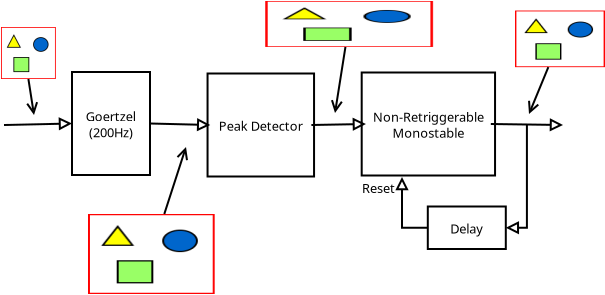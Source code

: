 <?xml version="1.0" encoding="UTF-8"?>
<dia:diagram xmlns:dia="http://www.lysator.liu.se/~alla/dia/">
  <dia:layer name="Background" visible="true" active="true">
    <dia:object type="Flowchart - Box" version="0" id="O0">
      <dia:attribute name="obj_pos">
        <dia:point val="8.7,9.5"/>
      </dia:attribute>
      <dia:attribute name="obj_bb">
        <dia:rectangle val="8.65,9.45;12.65,14.7"/>
      </dia:attribute>
      <dia:attribute name="elem_corner">
        <dia:point val="8.7,9.5"/>
      </dia:attribute>
      <dia:attribute name="elem_width">
        <dia:real val="3.9"/>
      </dia:attribute>
      <dia:attribute name="elem_height">
        <dia:real val="5.15"/>
      </dia:attribute>
      <dia:attribute name="show_background">
        <dia:boolean val="true"/>
      </dia:attribute>
      <dia:attribute name="padding">
        <dia:real val="0.5"/>
      </dia:attribute>
      <dia:attribute name="text">
        <dia:composite type="text">
          <dia:attribute name="string">
            <dia:string>#Goertzel
(200Hz)#</dia:string>
          </dia:attribute>
          <dia:attribute name="font">
            <dia:font family="sans" style="0" name="Helvetica"/>
          </dia:attribute>
          <dia:attribute name="height">
            <dia:real val="0.8"/>
          </dia:attribute>
          <dia:attribute name="pos">
            <dia:point val="10.65,11.915"/>
          </dia:attribute>
          <dia:attribute name="color">
            <dia:color val="#000000"/>
          </dia:attribute>
          <dia:attribute name="alignment">
            <dia:enum val="1"/>
          </dia:attribute>
        </dia:composite>
      </dia:attribute>
    </dia:object>
    <dia:object type="Flowchart - Box" version="0" id="O1">
      <dia:attribute name="obj_pos">
        <dia:point val="15.611,9.575"/>
      </dia:attribute>
      <dia:attribute name="obj_bb">
        <dia:rectangle val="15.561,9.525;20.719,14.775"/>
      </dia:attribute>
      <dia:attribute name="elem_corner">
        <dia:point val="15.611,9.575"/>
      </dia:attribute>
      <dia:attribute name="elem_width">
        <dia:real val="5.058"/>
      </dia:attribute>
      <dia:attribute name="elem_height">
        <dia:real val="5.15"/>
      </dia:attribute>
      <dia:attribute name="show_background">
        <dia:boolean val="true"/>
      </dia:attribute>
      <dia:attribute name="padding">
        <dia:real val="0.5"/>
      </dia:attribute>
      <dia:attribute name="text">
        <dia:composite type="text">
          <dia:attribute name="string">
            <dia:string>#Peak Detector#</dia:string>
          </dia:attribute>
          <dia:attribute name="font">
            <dia:font family="sans" style="0" name="Helvetica"/>
          </dia:attribute>
          <dia:attribute name="height">
            <dia:real val="0.8"/>
          </dia:attribute>
          <dia:attribute name="pos">
            <dia:point val="18.14,12.39"/>
          </dia:attribute>
          <dia:attribute name="color">
            <dia:color val="#000000"/>
          </dia:attribute>
          <dia:attribute name="alignment">
            <dia:enum val="1"/>
          </dia:attribute>
        </dia:composite>
      </dia:attribute>
    </dia:object>
    <dia:object type="Flowchart - Box" version="0" id="O2">
      <dia:attribute name="obj_pos">
        <dia:point val="23.396,9.525"/>
      </dia:attribute>
      <dia:attribute name="obj_bb">
        <dia:rectangle val="23.346,9.475;29.691,14.725"/>
      </dia:attribute>
      <dia:attribute name="elem_corner">
        <dia:point val="23.396,9.525"/>
      </dia:attribute>
      <dia:attribute name="elem_width">
        <dia:real val="6.245"/>
      </dia:attribute>
      <dia:attribute name="elem_height">
        <dia:real val="5.15"/>
      </dia:attribute>
      <dia:attribute name="show_background">
        <dia:boolean val="true"/>
      </dia:attribute>
      <dia:attribute name="padding">
        <dia:real val="0.5"/>
      </dia:attribute>
      <dia:attribute name="text">
        <dia:composite type="text">
          <dia:attribute name="string">
            <dia:string>#Non-Retriggerable
Monostable#</dia:string>
          </dia:attribute>
          <dia:attribute name="font">
            <dia:font family="sans" style="0" name="Helvetica"/>
          </dia:attribute>
          <dia:attribute name="height">
            <dia:real val="0.8"/>
          </dia:attribute>
          <dia:attribute name="pos">
            <dia:point val="26.519,11.94"/>
          </dia:attribute>
          <dia:attribute name="color">
            <dia:color val="#000000"/>
          </dia:attribute>
          <dia:attribute name="alignment">
            <dia:enum val="1"/>
          </dia:attribute>
        </dia:composite>
      </dia:attribute>
    </dia:object>
    <dia:object type="Standard - Line" version="0" id="O3">
      <dia:attribute name="obj_pos">
        <dia:point val="12.6,12.075"/>
      </dia:attribute>
      <dia:attribute name="obj_bb">
        <dia:rectangle val="12.549,11.806;15.723,12.467"/>
      </dia:attribute>
      <dia:attribute name="conn_endpoints">
        <dia:point val="12.6,12.075"/>
        <dia:point val="15.611,12.15"/>
      </dia:attribute>
      <dia:attribute name="numcp">
        <dia:int val="1"/>
      </dia:attribute>
      <dia:attribute name="end_arrow">
        <dia:enum val="12"/>
      </dia:attribute>
      <dia:attribute name="end_arrow_length">
        <dia:real val="0.5"/>
      </dia:attribute>
      <dia:attribute name="end_arrow_width">
        <dia:real val="0.5"/>
      </dia:attribute>
      <dia:connections>
        <dia:connection handle="0" to="O0" connection="8"/>
        <dia:connection handle="1" to="O1" connection="7"/>
      </dia:connections>
    </dia:object>
    <dia:object type="Standard - Line" version="0" id="O4">
      <dia:attribute name="obj_pos">
        <dia:point val="20.669,12.15"/>
      </dia:attribute>
      <dia:attribute name="obj_bb">
        <dia:rectangle val="20.618,11.779;23.508,12.441"/>
      </dia:attribute>
      <dia:attribute name="conn_endpoints">
        <dia:point val="20.669,12.15"/>
        <dia:point val="23.396,12.1"/>
      </dia:attribute>
      <dia:attribute name="numcp">
        <dia:int val="1"/>
      </dia:attribute>
      <dia:attribute name="end_arrow">
        <dia:enum val="12"/>
      </dia:attribute>
      <dia:attribute name="end_arrow_length">
        <dia:real val="0.5"/>
      </dia:attribute>
      <dia:attribute name="end_arrow_width">
        <dia:real val="0.5"/>
      </dia:attribute>
      <dia:connections>
        <dia:connection handle="0" to="O1" connection="8"/>
        <dia:connection handle="1" to="O2" connection="7"/>
      </dia:connections>
    </dia:object>
    <dia:object type="Standard - Line" version="0" id="O5">
      <dia:attribute name="obj_pos">
        <dia:point val="29.641,12.1"/>
      </dia:attribute>
      <dia:attribute name="obj_bb">
        <dia:rectangle val="29.591,11.812;33.362,12.473"/>
      </dia:attribute>
      <dia:attribute name="conn_endpoints">
        <dia:point val="29.641,12.1"/>
        <dia:point val="33.25,12.15"/>
      </dia:attribute>
      <dia:attribute name="numcp">
        <dia:int val="1"/>
      </dia:attribute>
      <dia:attribute name="end_arrow">
        <dia:enum val="12"/>
      </dia:attribute>
      <dia:attribute name="end_arrow_length">
        <dia:real val="0.5"/>
      </dia:attribute>
      <dia:attribute name="end_arrow_width">
        <dia:real val="0.5"/>
      </dia:attribute>
      <dia:connections>
        <dia:connection handle="0" to="O2" connection="8"/>
      </dia:connections>
    </dia:object>
    <dia:object type="Standard - Line" version="0" id="O6">
      <dia:attribute name="obj_pos">
        <dia:point val="5.3,12.15"/>
      </dia:attribute>
      <dia:attribute name="obj_bb">
        <dia:rectangle val="5.249,11.756;8.812,12.418"/>
      </dia:attribute>
      <dia:attribute name="conn_endpoints">
        <dia:point val="5.3,12.15"/>
        <dia:point val="8.7,12.075"/>
      </dia:attribute>
      <dia:attribute name="numcp">
        <dia:int val="1"/>
      </dia:attribute>
      <dia:attribute name="end_arrow">
        <dia:enum val="12"/>
      </dia:attribute>
      <dia:attribute name="end_arrow_length">
        <dia:real val="0.5"/>
      </dia:attribute>
      <dia:attribute name="end_arrow_width">
        <dia:real val="0.5"/>
      </dia:attribute>
      <dia:connections>
        <dia:connection handle="1" to="O0" connection="7"/>
      </dia:connections>
    </dia:object>
    <dia:object type="Flowchart - Box" version="0" id="O7">
      <dia:attribute name="obj_pos">
        <dia:point val="26.49,16.225"/>
      </dia:attribute>
      <dia:attribute name="obj_bb">
        <dia:rectangle val="26.44,16.175;30.44,18.4"/>
      </dia:attribute>
      <dia:attribute name="elem_corner">
        <dia:point val="26.49,16.225"/>
      </dia:attribute>
      <dia:attribute name="elem_width">
        <dia:real val="3.9"/>
      </dia:attribute>
      <dia:attribute name="elem_height">
        <dia:real val="2.125"/>
      </dia:attribute>
      <dia:attribute name="show_background">
        <dia:boolean val="true"/>
      </dia:attribute>
      <dia:attribute name="padding">
        <dia:real val="0.5"/>
      </dia:attribute>
      <dia:attribute name="text">
        <dia:composite type="text">
          <dia:attribute name="string">
            <dia:string>#Delay#</dia:string>
          </dia:attribute>
          <dia:attribute name="font">
            <dia:font family="sans" style="0" name="Helvetica"/>
          </dia:attribute>
          <dia:attribute name="height">
            <dia:real val="0.8"/>
          </dia:attribute>
          <dia:attribute name="pos">
            <dia:point val="28.44,17.527"/>
          </dia:attribute>
          <dia:attribute name="color">
            <dia:color val="#000000"/>
          </dia:attribute>
          <dia:attribute name="alignment">
            <dia:enum val="1"/>
          </dia:attribute>
        </dia:composite>
      </dia:attribute>
    </dia:object>
    <dia:object type="Standard - ZigZagLine" version="1" id="O8">
      <dia:attribute name="obj_pos">
        <dia:point val="30.39,17.288"/>
      </dia:attribute>
      <dia:attribute name="obj_bb">
        <dia:rectangle val="30.34,12.075;31.496,17.618"/>
      </dia:attribute>
      <dia:attribute name="orth_points">
        <dia:point val="30.39,17.288"/>
        <dia:point val="31.446,17.288"/>
        <dia:point val="31.446,12.125"/>
      </dia:attribute>
      <dia:attribute name="orth_orient">
        <dia:enum val="0"/>
        <dia:enum val="1"/>
      </dia:attribute>
      <dia:attribute name="autorouting">
        <dia:boolean val="true"/>
      </dia:attribute>
      <dia:attribute name="start_arrow">
        <dia:enum val="12"/>
      </dia:attribute>
      <dia:attribute name="start_arrow_length">
        <dia:real val="0.5"/>
      </dia:attribute>
      <dia:attribute name="start_arrow_width">
        <dia:real val="0.5"/>
      </dia:attribute>
      <dia:connections>
        <dia:connection handle="0" to="O7" connection="8"/>
        <dia:connection handle="1" to="O5" connection="0"/>
      </dia:connections>
    </dia:object>
    <dia:object type="Standard - ZigZagLine" version="1" id="O9">
      <dia:attribute name="obj_pos">
        <dia:point val="26.49,17.288"/>
      </dia:attribute>
      <dia:attribute name="obj_bb">
        <dia:rectangle val="24.869,14.638;26.54,17.337"/>
      </dia:attribute>
      <dia:attribute name="orth_points">
        <dia:point val="26.49,17.288"/>
        <dia:point val="25.2,17.288"/>
        <dia:point val="25.2,14.75"/>
      </dia:attribute>
      <dia:attribute name="orth_orient">
        <dia:enum val="0"/>
        <dia:enum val="1"/>
      </dia:attribute>
      <dia:attribute name="autorouting">
        <dia:boolean val="true"/>
      </dia:attribute>
      <dia:attribute name="end_arrow">
        <dia:enum val="12"/>
      </dia:attribute>
      <dia:attribute name="end_arrow_length">
        <dia:real val="0.5"/>
      </dia:attribute>
      <dia:attribute name="end_arrow_width">
        <dia:real val="0.5"/>
      </dia:attribute>
      <dia:connections>
        <dia:connection handle="0" to="O7" connection="7"/>
      </dia:connections>
    </dia:object>
    <dia:object type="Standard - Text" version="1" id="O10">
      <dia:attribute name="obj_pos">
        <dia:point val="23.2,15.55"/>
      </dia:attribute>
      <dia:attribute name="obj_bb">
        <dia:rectangle val="23.2,14.91;24.773,15.682"/>
      </dia:attribute>
      <dia:attribute name="text">
        <dia:composite type="text">
          <dia:attribute name="string">
            <dia:string>#Reset#</dia:string>
          </dia:attribute>
          <dia:attribute name="font">
            <dia:font family="sans" style="0" name="Helvetica"/>
          </dia:attribute>
          <dia:attribute name="height">
            <dia:real val="0.8"/>
          </dia:attribute>
          <dia:attribute name="pos">
            <dia:point val="23.2,15.55"/>
          </dia:attribute>
          <dia:attribute name="color">
            <dia:color val="#000000"/>
          </dia:attribute>
          <dia:attribute name="alignment">
            <dia:enum val="0"/>
          </dia:attribute>
        </dia:composite>
      </dia:attribute>
      <dia:attribute name="valign">
        <dia:enum val="3"/>
      </dia:attribute>
    </dia:object>
    <dia:object type="Standard - Image" version="0" id="O11">
      <dia:attribute name="obj_pos">
        <dia:point val="5.15,7.25"/>
      </dia:attribute>
      <dia:attribute name="obj_bb">
        <dia:rectangle val="5.1,7.2;7.941,9.9"/>
      </dia:attribute>
      <dia:attribute name="elem_corner">
        <dia:point val="5.15,7.25"/>
      </dia:attribute>
      <dia:attribute name="elem_width">
        <dia:real val="2.741"/>
      </dia:attribute>
      <dia:attribute name="elem_height">
        <dia:real val="2.6"/>
      </dia:attribute>
      <dia:attribute name="draw_border">
        <dia:boolean val="false"/>
      </dia:attribute>
      <dia:attribute name="keep_aspect">
        <dia:boolean val="true"/>
      </dia:attribute>
      <dia:attribute name="file">
        <dia:string>#C:\Users\nicola\Downloads\piano_notes.jpg#</dia:string>
      </dia:attribute>
    </dia:object>
    <dia:object type="Standard - Image" version="0" id="O12">
      <dia:attribute name="obj_pos">
        <dia:point val="9.5,16.6"/>
      </dia:attribute>
      <dia:attribute name="obj_bb">
        <dia:rectangle val="9.45,16.55;15.884,20.65"/>
      </dia:attribute>
      <dia:attribute name="elem_corner">
        <dia:point val="9.5,16.6"/>
      </dia:attribute>
      <dia:attribute name="elem_width">
        <dia:real val="6.334"/>
      </dia:attribute>
      <dia:attribute name="elem_height">
        <dia:real val="4"/>
      </dia:attribute>
      <dia:attribute name="draw_border">
        <dia:boolean val="false"/>
      </dia:attribute>
      <dia:attribute name="keep_aspect">
        <dia:boolean val="true"/>
      </dia:attribute>
      <dia:attribute name="file">
        <dia:string>#C:\Users\nicola\Downloads\aahg4sung.png#</dia:string>
      </dia:attribute>
    </dia:object>
    <dia:object type="Standard - Image" version="0" id="O13">
      <dia:attribute name="obj_pos">
        <dia:point val="30.85,6.427"/>
      </dia:attribute>
      <dia:attribute name="obj_bb">
        <dia:rectangle val="30.8,6.377;35.4,9.308"/>
      </dia:attribute>
      <dia:attribute name="elem_corner">
        <dia:point val="30.85,6.427"/>
      </dia:attribute>
      <dia:attribute name="elem_width">
        <dia:real val="4.5"/>
      </dia:attribute>
      <dia:attribute name="elem_height">
        <dia:real val="2.831"/>
      </dia:attribute>
      <dia:attribute name="draw_border">
        <dia:boolean val="false"/>
      </dia:attribute>
      <dia:attribute name="keep_aspect">
        <dia:boolean val="true"/>
      </dia:attribute>
      <dia:attribute name="file">
        <dia:string>#C:\Users\nicola\Downloads\getImage.jfif#</dia:string>
      </dia:attribute>
    </dia:object>
    <dia:object type="Standard - Image" version="0" id="O14">
      <dia:attribute name="obj_pos">
        <dia:point val="18.358,5.95"/>
      </dia:attribute>
      <dia:attribute name="obj_bb">
        <dia:rectangle val="18.308,5.9;26.8,8.298"/>
      </dia:attribute>
      <dia:attribute name="elem_corner">
        <dia:point val="18.358,5.95"/>
      </dia:attribute>
      <dia:attribute name="elem_width">
        <dia:real val="8.392"/>
      </dia:attribute>
      <dia:attribute name="elem_height">
        <dia:real val="2.298"/>
      </dia:attribute>
      <dia:attribute name="draw_border">
        <dia:boolean val="false"/>
      </dia:attribute>
      <dia:attribute name="keep_aspect">
        <dia:boolean val="true"/>
      </dia:attribute>
      <dia:attribute name="file">
        <dia:string>#C:\Users\nicola\Downloads\download (1).jfif#</dia:string>
      </dia:attribute>
    </dia:object>
    <dia:object type="Standard - Line" version="0" id="O15">
      <dia:attribute name="obj_pos">
        <dia:point val="6.52,9.85"/>
      </dia:attribute>
      <dia:attribute name="obj_bb">
        <dia:rectangle val="6.389,9.793;7.043,11.761"/>
      </dia:attribute>
      <dia:attribute name="conn_endpoints">
        <dia:point val="6.52,9.85"/>
        <dia:point val="6.8,11.65"/>
      </dia:attribute>
      <dia:attribute name="numcp">
        <dia:int val="1"/>
      </dia:attribute>
      <dia:attribute name="end_arrow">
        <dia:enum val="1"/>
      </dia:attribute>
      <dia:attribute name="end_arrow_length">
        <dia:real val="0.5"/>
      </dia:attribute>
      <dia:attribute name="end_arrow_width">
        <dia:real val="0.5"/>
      </dia:attribute>
      <dia:connections>
        <dia:connection handle="0" to="O11" connection="6"/>
      </dia:connections>
    </dia:object>
    <dia:object type="Standard - Line" version="0" id="O16">
      <dia:attribute name="obj_pos">
        <dia:point val="22.356,8.347"/>
      </dia:attribute>
      <dia:attribute name="obj_bb">
        <dia:rectangle val="21.609,8.29;22.414,11.66"/>
      </dia:attribute>
      <dia:attribute name="conn_endpoints">
        <dia:point val="22.356,8.347"/>
        <dia:point val="21.85,11.55"/>
      </dia:attribute>
      <dia:attribute name="numcp">
        <dia:int val="1"/>
      </dia:attribute>
      <dia:attribute name="end_arrow">
        <dia:enum val="1"/>
      </dia:attribute>
      <dia:attribute name="end_arrow_length">
        <dia:real val="0.5"/>
      </dia:attribute>
      <dia:attribute name="end_arrow_width">
        <dia:real val="0.5"/>
      </dia:attribute>
      <dia:connections>
        <dia:connection handle="0" to="O14" connection="8"/>
      </dia:connections>
    </dia:object>
    <dia:object type="Standard - Line" version="0" id="O17">
      <dia:attribute name="obj_pos">
        <dia:point val="13.346,16.505"/>
      </dia:attribute>
      <dia:attribute name="obj_bb">
        <dia:rectangle val="13.283,13.144;14.547,16.568"/>
      </dia:attribute>
      <dia:attribute name="conn_endpoints">
        <dia:point val="13.346,16.505"/>
        <dia:point val="14.4,13.25"/>
      </dia:attribute>
      <dia:attribute name="numcp">
        <dia:int val="1"/>
      </dia:attribute>
      <dia:attribute name="end_arrow">
        <dia:enum val="1"/>
      </dia:attribute>
      <dia:attribute name="end_arrow_length">
        <dia:real val="0.5"/>
      </dia:attribute>
      <dia:attribute name="end_arrow_width">
        <dia:real val="0.5"/>
      </dia:attribute>
      <dia:connections>
        <dia:connection handle="0" to="O12" connection="8"/>
      </dia:connections>
    </dia:object>
    <dia:object type="Standard - Line" version="0" id="O18">
      <dia:attribute name="obj_pos">
        <dia:point val="32.475,9.359"/>
      </dia:attribute>
      <dia:attribute name="obj_bb">
        <dia:rectangle val="31.444,9.293;32.54,11.703"/>
      </dia:attribute>
      <dia:attribute name="conn_endpoints">
        <dia:point val="32.475,9.359"/>
        <dia:point val="31.55,11.6"/>
      </dia:attribute>
      <dia:attribute name="numcp">
        <dia:int val="1"/>
      </dia:attribute>
      <dia:attribute name="end_arrow">
        <dia:enum val="1"/>
      </dia:attribute>
      <dia:attribute name="end_arrow_length">
        <dia:real val="0.5"/>
      </dia:attribute>
      <dia:attribute name="end_arrow_width">
        <dia:real val="0.5"/>
      </dia:attribute>
      <dia:connections>
        <dia:connection handle="0" to="O13" connection="8"/>
      </dia:connections>
    </dia:object>
  </dia:layer>
</dia:diagram>
